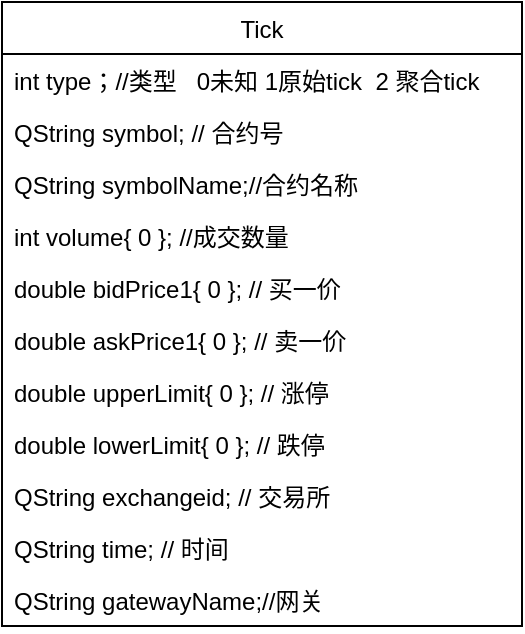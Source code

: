 <mxfile version="16.1.0" type="github">
  <diagram name="Page-1" id="2c4490ee-f0b8-94ab-5012-d5dc3445f7a3">
    <mxGraphModel dx="739" dy="349" grid="1" gridSize="10" guides="1" tooltips="1" connect="0" arrows="1" fold="1" page="1" pageScale="1.5" pageWidth="1169" pageHeight="826" background="none" math="0" shadow="0">
      <root>
        <mxCell id="0" style=";html=1;" />
        <mxCell id="1" style=";html=1;" parent="0" />
        <mxCell id="YmKnQsC4s_xM_0t4k5QM-44" value="Tick" style="swimlane;fontStyle=0;childLayout=stackLayout;horizontal=1;startSize=26;fillColor=none;horizontalStack=0;resizeParent=1;resizeParentMax=0;resizeLast=0;collapsible=1;marginBottom=0;" vertex="1" parent="1">
          <mxGeometry x="30" y="290" width="260" height="312" as="geometry">
            <mxRectangle x="30" y="290" width="50" height="26" as="alternateBounds" />
          </mxGeometry>
        </mxCell>
        <mxCell id="YmKnQsC4s_xM_0t4k5QM-45" value="int type；//类型   0未知 1原始tick  2 聚合tick" style="text;strokeColor=none;fillColor=none;align=left;verticalAlign=top;spacingLeft=4;spacingRight=4;overflow=hidden;rotatable=0;points=[[0,0.5],[1,0.5]];portConstraint=eastwest;" vertex="1" parent="YmKnQsC4s_xM_0t4k5QM-44">
          <mxGeometry y="26" width="260" height="26" as="geometry" />
        </mxCell>
        <mxCell id="YmKnQsC4s_xM_0t4k5QM-77" value="QString symbol; // 合约号" style="text;strokeColor=none;fillColor=none;align=left;verticalAlign=top;spacingLeft=4;spacingRight=4;overflow=hidden;rotatable=0;points=[[0,0.5],[1,0.5]];portConstraint=eastwest;" vertex="1" parent="YmKnQsC4s_xM_0t4k5QM-44">
          <mxGeometry y="52" width="260" height="26" as="geometry" />
        </mxCell>
        <mxCell id="YmKnQsC4s_xM_0t4k5QM-46" value="QString symbolName;//合约名称" style="text;strokeColor=none;fillColor=none;align=left;verticalAlign=top;spacingLeft=4;spacingRight=4;overflow=hidden;rotatable=0;points=[[0,0.5],[1,0.5]];portConstraint=eastwest;" vertex="1" parent="YmKnQsC4s_xM_0t4k5QM-44">
          <mxGeometry y="78" width="260" height="26" as="geometry" />
        </mxCell>
        <mxCell id="YmKnQsC4s_xM_0t4k5QM-47" value="int volume{ 0 }; //成交数量" style="text;strokeColor=none;fillColor=none;align=left;verticalAlign=top;spacingLeft=4;spacingRight=4;overflow=hidden;rotatable=0;points=[[0,0.5],[1,0.5]];portConstraint=eastwest;" vertex="1" parent="YmKnQsC4s_xM_0t4k5QM-44">
          <mxGeometry y="104" width="260" height="26" as="geometry" />
        </mxCell>
        <mxCell id="YmKnQsC4s_xM_0t4k5QM-48" value="double bidPrice1{ 0 };    // 买一价" style="text;strokeColor=none;fillColor=none;align=left;verticalAlign=top;spacingLeft=4;spacingRight=4;overflow=hidden;rotatable=0;points=[[0,0.5],[1,0.5]];portConstraint=eastwest;" vertex="1" parent="YmKnQsC4s_xM_0t4k5QM-44">
          <mxGeometry y="130" width="260" height="26" as="geometry" />
        </mxCell>
        <mxCell id="YmKnQsC4s_xM_0t4k5QM-71" value="double askPrice1{ 0 };    // 卖一价" style="text;strokeColor=none;fillColor=none;align=left;verticalAlign=top;spacingLeft=4;spacingRight=4;overflow=hidden;rotatable=0;points=[[0,0.5],[1,0.5]];portConstraint=eastwest;" vertex="1" parent="YmKnQsC4s_xM_0t4k5QM-44">
          <mxGeometry y="156" width="260" height="26" as="geometry" />
        </mxCell>
        <mxCell id="YmKnQsC4s_xM_0t4k5QM-72" value="double upperLimit{ 0 };   // 涨停" style="text;strokeColor=none;fillColor=none;align=left;verticalAlign=top;spacingLeft=4;spacingRight=4;overflow=hidden;rotatable=0;points=[[0,0.5],[1,0.5]];portConstraint=eastwest;" vertex="1" parent="YmKnQsC4s_xM_0t4k5QM-44">
          <mxGeometry y="182" width="260" height="26" as="geometry" />
        </mxCell>
        <mxCell id="YmKnQsC4s_xM_0t4k5QM-73" value="double lowerLimit{ 0 };   // 跌停" style="text;strokeColor=none;fillColor=none;align=left;verticalAlign=top;spacingLeft=4;spacingRight=4;overflow=hidden;rotatable=0;points=[[0,0.5],[1,0.5]];portConstraint=eastwest;" vertex="1" parent="YmKnQsC4s_xM_0t4k5QM-44">
          <mxGeometry y="208" width="260" height="26" as="geometry" />
        </mxCell>
        <mxCell id="YmKnQsC4s_xM_0t4k5QM-74" value="QString exchangeid;  // 交易所" style="text;strokeColor=none;fillColor=none;align=left;verticalAlign=top;spacingLeft=4;spacingRight=4;overflow=hidden;rotatable=0;points=[[0,0.5],[1,0.5]];portConstraint=eastwest;fontStyle=0" vertex="1" parent="YmKnQsC4s_xM_0t4k5QM-44">
          <mxGeometry y="234" width="260" height="26" as="geometry" />
        </mxCell>
        <mxCell id="YmKnQsC4s_xM_0t4k5QM-75" value=" QString time;    // 时间" style="text;strokeColor=none;fillColor=none;align=left;verticalAlign=top;spacingLeft=4;spacingRight=4;overflow=hidden;rotatable=0;points=[[0,0.5],[1,0.5]];portConstraint=eastwest;fontStyle=0" vertex="1" parent="YmKnQsC4s_xM_0t4k5QM-44">
          <mxGeometry y="260" width="260" height="26" as="geometry" />
        </mxCell>
        <mxCell id="YmKnQsC4s_xM_0t4k5QM-76" value="QString gatewayName;//网关" style="text;strokeColor=none;fillColor=none;align=left;verticalAlign=top;spacingLeft=4;spacingRight=4;overflow=hidden;rotatable=0;points=[[0,0.5],[1,0.5]];portConstraint=eastwest;fontStyle=0" vertex="1" parent="YmKnQsC4s_xM_0t4k5QM-44">
          <mxGeometry y="286" width="260" height="26" as="geometry" />
        </mxCell>
      </root>
    </mxGraphModel>
  </diagram>
</mxfile>
